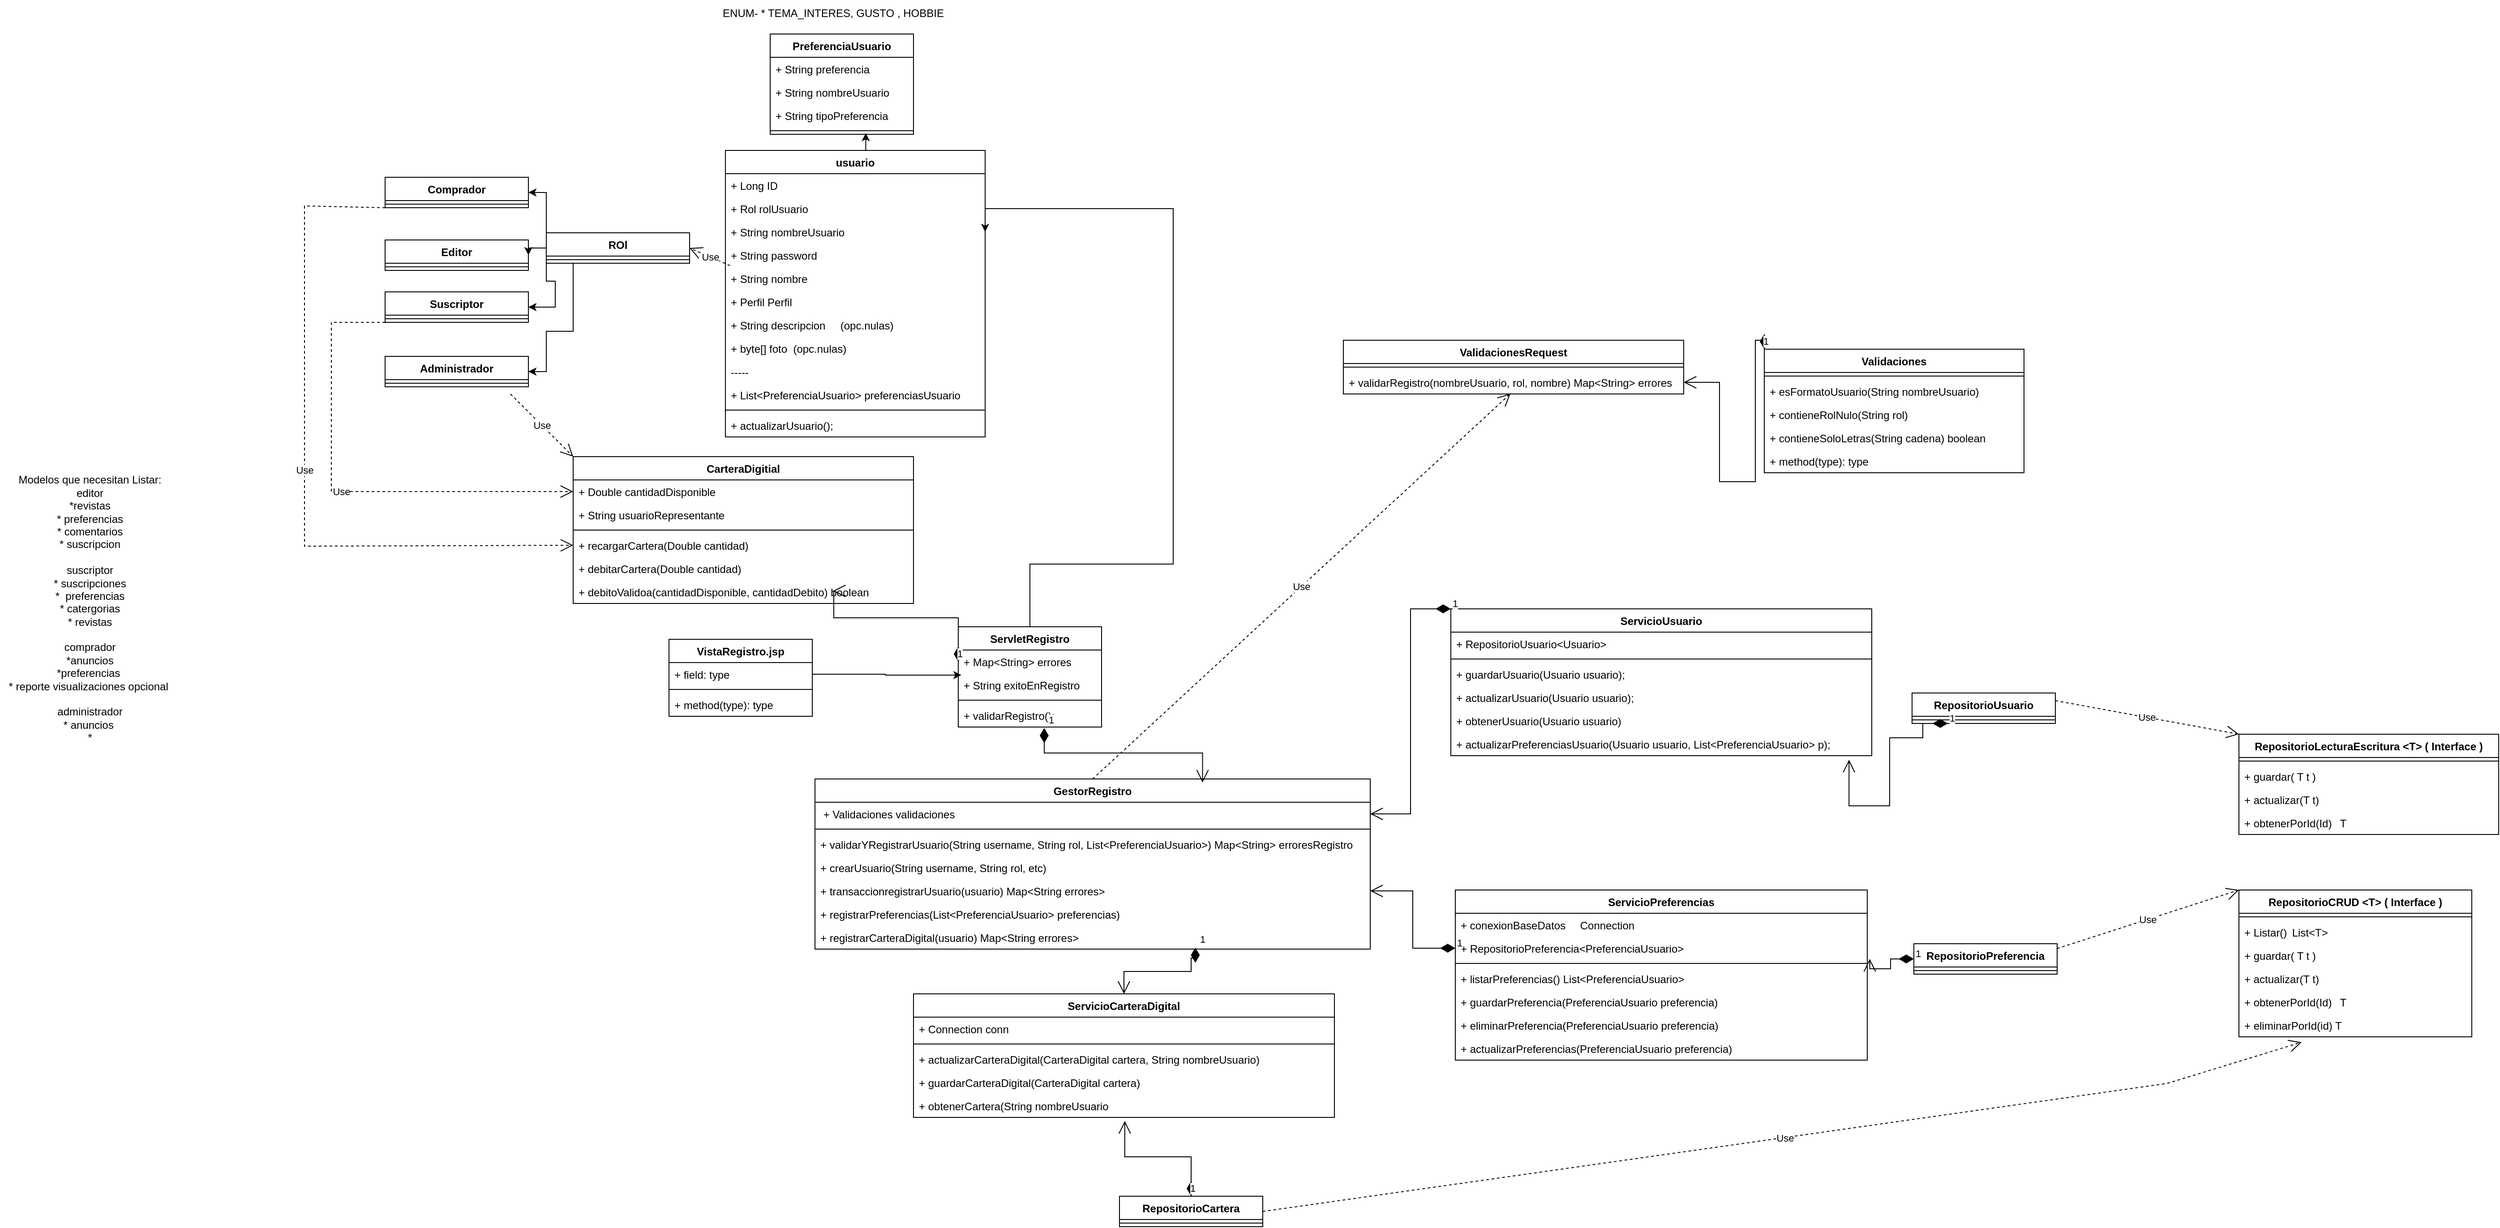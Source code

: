 <mxfile version="24.7.8">
  <diagram name="Página-1" id="WFT6-pquJy-1TiXKlxWs">
    <mxGraphModel dx="2057" dy="2826" grid="1" gridSize="10" guides="1" tooltips="1" connect="1" arrows="1" fold="1" page="1" pageScale="1" pageWidth="827" pageHeight="1169" math="0" shadow="0">
      <root>
        <mxCell id="0" />
        <mxCell id="1" parent="0" />
        <mxCell id="QPBchtsUJtEXCFkopXKg-1" value="usuario" style="swimlane;fontStyle=1;align=center;verticalAlign=top;childLayout=stackLayout;horizontal=1;startSize=26;horizontalStack=0;resizeParent=1;resizeParentMax=0;resizeLast=0;collapsible=1;marginBottom=0;whiteSpace=wrap;html=1;" parent="1" vertex="1">
          <mxGeometry x="-350" y="-1062" width="290" height="320" as="geometry" />
        </mxCell>
        <mxCell id="QPBchtsUJtEXCFkopXKg-11" value="+ Long ID" style="text;strokeColor=none;fillColor=none;align=left;verticalAlign=top;spacingLeft=4;spacingRight=4;overflow=hidden;rotatable=0;points=[[0,0.5],[1,0.5]];portConstraint=eastwest;whiteSpace=wrap;html=1;" parent="QPBchtsUJtEXCFkopXKg-1" vertex="1">
          <mxGeometry y="26" width="290" height="26" as="geometry" />
        </mxCell>
        <mxCell id="cfsOjez12NhXSAzzON_1-13" value="+ Rol rolUsuario" style="text;strokeColor=none;fillColor=none;align=left;verticalAlign=top;spacingLeft=4;spacingRight=4;overflow=hidden;rotatable=0;points=[[0,0.5],[1,0.5]];portConstraint=eastwest;whiteSpace=wrap;html=1;" vertex="1" parent="QPBchtsUJtEXCFkopXKg-1">
          <mxGeometry y="52" width="290" height="26" as="geometry" />
        </mxCell>
        <mxCell id="QPBchtsUJtEXCFkopXKg-12" value="+ String nombreUsuario" style="text;strokeColor=none;fillColor=none;align=left;verticalAlign=top;spacingLeft=4;spacingRight=4;overflow=hidden;rotatable=0;points=[[0,0.5],[1,0.5]];portConstraint=eastwest;whiteSpace=wrap;html=1;" parent="QPBchtsUJtEXCFkopXKg-1" vertex="1">
          <mxGeometry y="78" width="290" height="26" as="geometry" />
        </mxCell>
        <mxCell id="QPBchtsUJtEXCFkopXKg-5" value="+ String password" style="text;strokeColor=none;fillColor=none;align=left;verticalAlign=top;spacingLeft=4;spacingRight=4;overflow=hidden;rotatable=0;points=[[0,0.5],[1,0.5]];portConstraint=eastwest;whiteSpace=wrap;html=1;" parent="QPBchtsUJtEXCFkopXKg-1" vertex="1">
          <mxGeometry y="104" width="290" height="26" as="geometry" />
        </mxCell>
        <mxCell id="QPBchtsUJtEXCFkopXKg-6" value="+ String nombre" style="text;strokeColor=none;fillColor=none;align=left;verticalAlign=top;spacingLeft=4;spacingRight=4;overflow=hidden;rotatable=0;points=[[0,0.5],[1,0.5]];portConstraint=eastwest;whiteSpace=wrap;html=1;" parent="QPBchtsUJtEXCFkopXKg-1" vertex="1">
          <mxGeometry y="130" width="290" height="26" as="geometry" />
        </mxCell>
        <mxCell id="umDHWxReIGPnhOAI5taT-40" value="+ Perfil Perfil" style="text;strokeColor=none;fillColor=none;align=left;verticalAlign=top;spacingLeft=4;spacingRight=4;overflow=hidden;rotatable=0;points=[[0,0.5],[1,0.5]];portConstraint=eastwest;whiteSpace=wrap;html=1;" parent="QPBchtsUJtEXCFkopXKg-1" vertex="1">
          <mxGeometry y="156" width="290" height="26" as="geometry" />
        </mxCell>
        <mxCell id="QPBchtsUJtEXCFkopXKg-8" value="+ String descripcion&amp;nbsp; &amp;nbsp; &amp;nbsp;(opc.nulas)" style="text;strokeColor=none;fillColor=none;align=left;verticalAlign=top;spacingLeft=4;spacingRight=4;overflow=hidden;rotatable=0;points=[[0,0.5],[1,0.5]];portConstraint=eastwest;whiteSpace=wrap;html=1;" parent="QPBchtsUJtEXCFkopXKg-1" vertex="1">
          <mxGeometry y="182" width="290" height="26" as="geometry" />
        </mxCell>
        <mxCell id="QPBchtsUJtEXCFkopXKg-7" value="+ byte[] foto&amp;nbsp; (opc.nulas)" style="text;strokeColor=none;fillColor=none;align=left;verticalAlign=top;spacingLeft=4;spacingRight=4;overflow=hidden;rotatable=0;points=[[0,0.5],[1,0.5]];portConstraint=eastwest;whiteSpace=wrap;html=1;" parent="QPBchtsUJtEXCFkopXKg-1" vertex="1">
          <mxGeometry y="208" width="290" height="26" as="geometry" />
        </mxCell>
        <mxCell id="umDHWxReIGPnhOAI5taT-67" value="-----" style="text;strokeColor=none;fillColor=none;align=left;verticalAlign=top;spacingLeft=4;spacingRight=4;overflow=hidden;rotatable=0;points=[[0,0.5],[1,0.5]];portConstraint=eastwest;whiteSpace=wrap;html=1;" parent="QPBchtsUJtEXCFkopXKg-1" vertex="1">
          <mxGeometry y="234" width="290" height="26" as="geometry" />
        </mxCell>
        <mxCell id="umDHWxReIGPnhOAI5taT-68" value="+ List&amp;lt;PreferenciaUsuario&amp;gt; preferenciasUsuario" style="text;strokeColor=none;fillColor=none;align=left;verticalAlign=top;spacingLeft=4;spacingRight=4;overflow=hidden;rotatable=0;points=[[0,0.5],[1,0.5]];portConstraint=eastwest;whiteSpace=wrap;html=1;" parent="QPBchtsUJtEXCFkopXKg-1" vertex="1">
          <mxGeometry y="260" width="290" height="26" as="geometry" />
        </mxCell>
        <mxCell id="QPBchtsUJtEXCFkopXKg-3" value="" style="line;strokeWidth=1;fillColor=none;align=left;verticalAlign=middle;spacingTop=-1;spacingLeft=3;spacingRight=3;rotatable=0;labelPosition=right;points=[];portConstraint=eastwest;strokeColor=inherit;" parent="QPBchtsUJtEXCFkopXKg-1" vertex="1">
          <mxGeometry y="286" width="290" height="8" as="geometry" />
        </mxCell>
        <mxCell id="QPBchtsUJtEXCFkopXKg-4" value="+ actualizarUsuario();" style="text;strokeColor=none;fillColor=none;align=left;verticalAlign=top;spacingLeft=4;spacingRight=4;overflow=hidden;rotatable=0;points=[[0,0.5],[1,0.5]];portConstraint=eastwest;whiteSpace=wrap;html=1;" parent="QPBchtsUJtEXCFkopXKg-1" vertex="1">
          <mxGeometry y="294" width="290" height="26" as="geometry" />
        </mxCell>
        <mxCell id="QPBchtsUJtEXCFkopXKg-13" value="Administrador" style="swimlane;fontStyle=1;align=center;verticalAlign=top;childLayout=stackLayout;horizontal=1;startSize=26;horizontalStack=0;resizeParent=1;resizeParentMax=0;resizeLast=0;collapsible=1;marginBottom=0;whiteSpace=wrap;html=1;" parent="1" vertex="1">
          <mxGeometry x="-730" y="-832" width="160" height="34" as="geometry" />
        </mxCell>
        <mxCell id="QPBchtsUJtEXCFkopXKg-15" value="" style="line;strokeWidth=1;fillColor=none;align=left;verticalAlign=middle;spacingTop=-1;spacingLeft=3;spacingRight=3;rotatable=0;labelPosition=right;points=[];portConstraint=eastwest;strokeColor=inherit;" parent="QPBchtsUJtEXCFkopXKg-13" vertex="1">
          <mxGeometry y="26" width="160" height="8" as="geometry" />
        </mxCell>
        <mxCell id="QPBchtsUJtEXCFkopXKg-17" value="Suscriptor" style="swimlane;fontStyle=1;align=center;verticalAlign=top;childLayout=stackLayout;horizontal=1;startSize=26;horizontalStack=0;resizeParent=1;resizeParentMax=0;resizeLast=0;collapsible=1;marginBottom=0;whiteSpace=wrap;html=1;" parent="1" vertex="1">
          <mxGeometry x="-730" y="-904" width="160" height="34" as="geometry" />
        </mxCell>
        <mxCell id="QPBchtsUJtEXCFkopXKg-19" value="" style="line;strokeWidth=1;fillColor=none;align=left;verticalAlign=middle;spacingTop=-1;spacingLeft=3;spacingRight=3;rotatable=0;labelPosition=right;points=[];portConstraint=eastwest;strokeColor=inherit;" parent="QPBchtsUJtEXCFkopXKg-17" vertex="1">
          <mxGeometry y="26" width="160" height="8" as="geometry" />
        </mxCell>
        <mxCell id="QPBchtsUJtEXCFkopXKg-21" value="Editor" style="swimlane;fontStyle=1;align=center;verticalAlign=top;childLayout=stackLayout;horizontal=1;startSize=26;horizontalStack=0;resizeParent=1;resizeParentMax=0;resizeLast=0;collapsible=1;marginBottom=0;whiteSpace=wrap;html=1;" parent="1" vertex="1">
          <mxGeometry x="-730" y="-962" width="160" height="34" as="geometry" />
        </mxCell>
        <mxCell id="QPBchtsUJtEXCFkopXKg-23" value="" style="line;strokeWidth=1;fillColor=none;align=left;verticalAlign=middle;spacingTop=-1;spacingLeft=3;spacingRight=3;rotatable=0;labelPosition=right;points=[];portConstraint=eastwest;strokeColor=inherit;" parent="QPBchtsUJtEXCFkopXKg-21" vertex="1">
          <mxGeometry y="26" width="160" height="8" as="geometry" />
        </mxCell>
        <mxCell id="QPBchtsUJtEXCFkopXKg-25" value="Comprador" style="swimlane;fontStyle=1;align=center;verticalAlign=top;childLayout=stackLayout;horizontal=1;startSize=26;horizontalStack=0;resizeParent=1;resizeParentMax=0;resizeLast=0;collapsible=1;marginBottom=0;whiteSpace=wrap;html=1;" parent="1" vertex="1">
          <mxGeometry x="-730" y="-1032" width="160" height="34" as="geometry" />
        </mxCell>
        <mxCell id="QPBchtsUJtEXCFkopXKg-27" value="" style="line;strokeWidth=1;fillColor=none;align=left;verticalAlign=middle;spacingTop=-1;spacingLeft=3;spacingRight=3;rotatable=0;labelPosition=right;points=[];portConstraint=eastwest;strokeColor=inherit;" parent="QPBchtsUJtEXCFkopXKg-25" vertex="1">
          <mxGeometry y="26" width="160" height="8" as="geometry" />
        </mxCell>
        <mxCell id="0hr7ckpAqA9oikr3UxDf-13" value="RepositorioLecturaEscritura &amp;lt;T&amp;gt; ( Interface )" style="swimlane;fontStyle=1;align=center;verticalAlign=top;childLayout=stackLayout;horizontal=1;startSize=26;horizontalStack=0;resizeParent=1;resizeParentMax=0;resizeLast=0;collapsible=1;marginBottom=0;whiteSpace=wrap;html=1;" parent="1" vertex="1">
          <mxGeometry x="1340" y="-410" width="290" height="112" as="geometry" />
        </mxCell>
        <mxCell id="0hr7ckpAqA9oikr3UxDf-15" value="" style="line;strokeWidth=1;fillColor=none;align=left;verticalAlign=middle;spacingTop=-1;spacingLeft=3;spacingRight=3;rotatable=0;labelPosition=right;points=[];portConstraint=eastwest;strokeColor=inherit;" parent="0hr7ckpAqA9oikr3UxDf-13" vertex="1">
          <mxGeometry y="26" width="290" height="8" as="geometry" />
        </mxCell>
        <mxCell id="umDHWxReIGPnhOAI5taT-9" value="+ guardar( T t )" style="text;strokeColor=none;fillColor=none;align=left;verticalAlign=top;spacingLeft=4;spacingRight=4;overflow=hidden;rotatable=0;points=[[0,0.5],[1,0.5]];portConstraint=eastwest;whiteSpace=wrap;html=1;" parent="0hr7ckpAqA9oikr3UxDf-13" vertex="1">
          <mxGeometry y="34" width="290" height="26" as="geometry" />
        </mxCell>
        <mxCell id="umDHWxReIGPnhOAI5taT-11" value="+ actualizar(T t)&amp;nbsp;&amp;nbsp;" style="text;strokeColor=none;fillColor=none;align=left;verticalAlign=top;spacingLeft=4;spacingRight=4;overflow=hidden;rotatable=0;points=[[0,0.5],[1,0.5]];portConstraint=eastwest;whiteSpace=wrap;html=1;" parent="0hr7ckpAqA9oikr3UxDf-13" vertex="1">
          <mxGeometry y="60" width="290" height="26" as="geometry" />
        </mxCell>
        <mxCell id="umDHWxReIGPnhOAI5taT-10" value="+ obtenerPorId(Id)&amp;nbsp;&lt;span style=&quot;white-space: pre;&quot;&gt;&#x9;&lt;/span&gt;T" style="text;strokeColor=none;fillColor=none;align=left;verticalAlign=top;spacingLeft=4;spacingRight=4;overflow=hidden;rotatable=0;points=[[0,0.5],[1,0.5]];portConstraint=eastwest;whiteSpace=wrap;html=1;" parent="0hr7ckpAqA9oikr3UxDf-13" vertex="1">
          <mxGeometry y="86" width="290" height="26" as="geometry" />
        </mxCell>
        <mxCell id="0hr7ckpAqA9oikr3UxDf-17" value="ServicioUsuario" style="swimlane;fontStyle=1;align=center;verticalAlign=top;childLayout=stackLayout;horizontal=1;startSize=26;horizontalStack=0;resizeParent=1;resizeParentMax=0;resizeLast=0;collapsible=1;marginBottom=0;whiteSpace=wrap;html=1;" parent="1" vertex="1">
          <mxGeometry x="460" y="-550" width="470" height="164" as="geometry" />
        </mxCell>
        <mxCell id="umDHWxReIGPnhOAI5taT-57" value="+ RepositorioUsuario&amp;lt;Usuario&amp;gt;" style="text;strokeColor=none;fillColor=none;align=left;verticalAlign=top;spacingLeft=4;spacingRight=4;overflow=hidden;rotatable=0;points=[[0,0.5],[1,0.5]];portConstraint=eastwest;whiteSpace=wrap;html=1;" parent="0hr7ckpAqA9oikr3UxDf-17" vertex="1">
          <mxGeometry y="26" width="470" height="26" as="geometry" />
        </mxCell>
        <mxCell id="0hr7ckpAqA9oikr3UxDf-19" value="" style="line;strokeWidth=1;fillColor=none;align=left;verticalAlign=middle;spacingTop=-1;spacingLeft=3;spacingRight=3;rotatable=0;labelPosition=right;points=[];portConstraint=eastwest;strokeColor=inherit;" parent="0hr7ckpAqA9oikr3UxDf-17" vertex="1">
          <mxGeometry y="52" width="470" height="8" as="geometry" />
        </mxCell>
        <mxCell id="0hr7ckpAqA9oikr3UxDf-20" value="+ guardarUsuario(Usuario usuario);" style="text;strokeColor=none;fillColor=none;align=left;verticalAlign=top;spacingLeft=4;spacingRight=4;overflow=hidden;rotatable=0;points=[[0,0.5],[1,0.5]];portConstraint=eastwest;whiteSpace=wrap;html=1;" parent="0hr7ckpAqA9oikr3UxDf-17" vertex="1">
          <mxGeometry y="60" width="470" height="26" as="geometry" />
        </mxCell>
        <mxCell id="umDHWxReIGPnhOAI5taT-48" value="+ actualizarUsuario(Usuario usuario);" style="text;strokeColor=none;fillColor=none;align=left;verticalAlign=top;spacingLeft=4;spacingRight=4;overflow=hidden;rotatable=0;points=[[0,0.5],[1,0.5]];portConstraint=eastwest;whiteSpace=wrap;html=1;" parent="0hr7ckpAqA9oikr3UxDf-17" vertex="1">
          <mxGeometry y="86" width="470" height="26" as="geometry" />
        </mxCell>
        <mxCell id="umDHWxReIGPnhOAI5taT-49" value="+ obtenerUsuario(Usuario usuario)" style="text;strokeColor=none;fillColor=none;align=left;verticalAlign=top;spacingLeft=4;spacingRight=4;overflow=hidden;rotatable=0;points=[[0,0.5],[1,0.5]];portConstraint=eastwest;whiteSpace=wrap;html=1;" parent="0hr7ckpAqA9oikr3UxDf-17" vertex="1">
          <mxGeometry y="112" width="470" height="26" as="geometry" />
        </mxCell>
        <mxCell id="umDHWxReIGPnhOAI5taT-72" value="+ actualizarPreferenciasUsuario(Usuario usuario, List&amp;lt;PreferenciaUsuario&amp;gt; p);" style="text;strokeColor=none;fillColor=none;align=left;verticalAlign=top;spacingLeft=4;spacingRight=4;overflow=hidden;rotatable=0;points=[[0,0.5],[1,0.5]];portConstraint=eastwest;whiteSpace=wrap;html=1;" parent="0hr7ckpAqA9oikr3UxDf-17" vertex="1">
          <mxGeometry y="138" width="470" height="26" as="geometry" />
        </mxCell>
        <mxCell id="0hr7ckpAqA9oikr3UxDf-21" value="RepositorioUsuario" style="swimlane;fontStyle=1;align=center;verticalAlign=top;childLayout=stackLayout;horizontal=1;startSize=26;horizontalStack=0;resizeParent=1;resizeParentMax=0;resizeLast=0;collapsible=1;marginBottom=0;whiteSpace=wrap;html=1;" parent="1" vertex="1">
          <mxGeometry x="975" y="-456" width="160" height="34" as="geometry" />
        </mxCell>
        <mxCell id="0hr7ckpAqA9oikr3UxDf-23" value="" style="line;strokeWidth=1;fillColor=none;align=left;verticalAlign=middle;spacingTop=-1;spacingLeft=3;spacingRight=3;rotatable=0;labelPosition=right;points=[];portConstraint=eastwest;strokeColor=inherit;" parent="0hr7ckpAqA9oikr3UxDf-21" vertex="1">
          <mxGeometry y="26" width="160" height="8" as="geometry" />
        </mxCell>
        <mxCell id="umDHWxReIGPnhOAI5taT-60" value="PreferenciaUsuario" style="swimlane;fontStyle=1;align=center;verticalAlign=top;childLayout=stackLayout;horizontal=1;startSize=26;horizontalStack=0;resizeParent=1;resizeParentMax=0;resizeLast=0;collapsible=1;marginBottom=0;whiteSpace=wrap;html=1;" parent="1" vertex="1">
          <mxGeometry x="-300" y="-1192" width="160" height="112" as="geometry" />
        </mxCell>
        <mxCell id="umDHWxReIGPnhOAI5taT-65" value="+ String preferencia" style="text;strokeColor=none;fillColor=none;align=left;verticalAlign=top;spacingLeft=4;spacingRight=4;overflow=hidden;rotatable=0;points=[[0,0.5],[1,0.5]];portConstraint=eastwest;whiteSpace=wrap;html=1;" parent="umDHWxReIGPnhOAI5taT-60" vertex="1">
          <mxGeometry y="26" width="160" height="26" as="geometry" />
        </mxCell>
        <mxCell id="umDHWxReIGPnhOAI5taT-94" value="+ String nombreUsuario" style="text;strokeColor=none;fillColor=none;align=left;verticalAlign=top;spacingLeft=4;spacingRight=4;overflow=hidden;rotatable=0;points=[[0,0.5],[1,0.5]];portConstraint=eastwest;whiteSpace=wrap;html=1;" parent="umDHWxReIGPnhOAI5taT-60" vertex="1">
          <mxGeometry y="52" width="160" height="26" as="geometry" />
        </mxCell>
        <mxCell id="umDHWxReIGPnhOAI5taT-64" value="+ String tipoPreferencia" style="text;strokeColor=none;fillColor=none;align=left;verticalAlign=top;spacingLeft=4;spacingRight=4;overflow=hidden;rotatable=0;points=[[0,0.5],[1,0.5]];portConstraint=eastwest;whiteSpace=wrap;html=1;" parent="umDHWxReIGPnhOAI5taT-60" vertex="1">
          <mxGeometry y="78" width="160" height="26" as="geometry" />
        </mxCell>
        <mxCell id="umDHWxReIGPnhOAI5taT-62" value="" style="line;strokeWidth=1;fillColor=none;align=left;verticalAlign=middle;spacingTop=-1;spacingLeft=3;spacingRight=3;rotatable=0;labelPosition=right;points=[];portConstraint=eastwest;strokeColor=inherit;" parent="umDHWxReIGPnhOAI5taT-60" vertex="1">
          <mxGeometry y="104" width="160" height="8" as="geometry" />
        </mxCell>
        <mxCell id="umDHWxReIGPnhOAI5taT-66" value="ENUM- * TEMA_INTERES, GUSTO , HOBBIE" style="text;html=1;align=center;verticalAlign=middle;resizable=0;points=[];autosize=1;strokeColor=none;fillColor=none;" parent="1" vertex="1">
          <mxGeometry x="-365" y="-1230" width="270" height="30" as="geometry" />
        </mxCell>
        <mxCell id="umDHWxReIGPnhOAI5taT-80" style="edgeStyle=orthogonalEdgeStyle;rounded=0;orthogonalLoop=1;jettySize=auto;html=1;exitX=0.5;exitY=0;exitDx=0;exitDy=0;entryX=0.667;entryY=0.833;entryDx=0;entryDy=0;entryPerimeter=0;" parent="1" source="QPBchtsUJtEXCFkopXKg-1" target="umDHWxReIGPnhOAI5taT-62" edge="1">
          <mxGeometry relative="1" as="geometry" />
        </mxCell>
        <mxCell id="umDHWxReIGPnhOAI5taT-87" value="ServicioPreferencias" style="swimlane;fontStyle=1;align=center;verticalAlign=top;childLayout=stackLayout;horizontal=1;startSize=26;horizontalStack=0;resizeParent=1;resizeParentMax=0;resizeLast=0;collapsible=1;marginBottom=0;whiteSpace=wrap;html=1;" parent="1" vertex="1">
          <mxGeometry x="465" y="-236" width="460" height="190" as="geometry" />
        </mxCell>
        <mxCell id="umDHWxReIGPnhOAI5taT-91" value="+ conexionBaseDatos&amp;nbsp;&lt;span style=&quot;white-space: pre;&quot;&gt;&#x9;&lt;/span&gt;Connection" style="text;strokeColor=none;fillColor=none;align=left;verticalAlign=top;spacingLeft=4;spacingRight=4;overflow=hidden;rotatable=0;points=[[0,0.5],[1,0.5]];portConstraint=eastwest;whiteSpace=wrap;html=1;" parent="umDHWxReIGPnhOAI5taT-87" vertex="1">
          <mxGeometry y="26" width="460" height="26" as="geometry" />
        </mxCell>
        <mxCell id="umDHWxReIGPnhOAI5taT-93" value="+ RepositorioPreferencia&amp;lt;PreferenciaUsuario&amp;gt;" style="text;strokeColor=none;fillColor=none;align=left;verticalAlign=top;spacingLeft=4;spacingRight=4;overflow=hidden;rotatable=0;points=[[0,0.5],[1,0.5]];portConstraint=eastwest;whiteSpace=wrap;html=1;" parent="umDHWxReIGPnhOAI5taT-87" vertex="1">
          <mxGeometry y="52" width="460" height="26" as="geometry" />
        </mxCell>
        <mxCell id="umDHWxReIGPnhOAI5taT-89" value="" style="line;strokeWidth=1;fillColor=none;align=left;verticalAlign=middle;spacingTop=-1;spacingLeft=3;spacingRight=3;rotatable=0;labelPosition=right;points=[];portConstraint=eastwest;strokeColor=inherit;" parent="umDHWxReIGPnhOAI5taT-87" vertex="1">
          <mxGeometry y="78" width="460" height="8" as="geometry" />
        </mxCell>
        <mxCell id="umDHWxReIGPnhOAI5taT-46" value="+ listarPreferencias() List&amp;lt;PreferenciaUsuario&amp;gt;" style="text;strokeColor=none;fillColor=none;align=left;verticalAlign=top;spacingLeft=4;spacingRight=4;overflow=hidden;rotatable=0;points=[[0,0.5],[1,0.5]];portConstraint=eastwest;whiteSpace=wrap;html=1;" parent="umDHWxReIGPnhOAI5taT-87" vertex="1">
          <mxGeometry y="86" width="460" height="26" as="geometry" />
        </mxCell>
        <mxCell id="umDHWxReIGPnhOAI5taT-69" value="+ guardarPreferencia(PreferenciaUsuario preferencia)" style="text;strokeColor=none;fillColor=none;align=left;verticalAlign=top;spacingLeft=4;spacingRight=4;overflow=hidden;rotatable=0;points=[[0,0.5],[1,0.5]];portConstraint=eastwest;whiteSpace=wrap;html=1;" parent="umDHWxReIGPnhOAI5taT-87" vertex="1">
          <mxGeometry y="112" width="460" height="26" as="geometry" />
        </mxCell>
        <mxCell id="umDHWxReIGPnhOAI5taT-70" value="+ eliminarPreferencia(PreferenciaUsuario preferencia)" style="text;strokeColor=none;fillColor=none;align=left;verticalAlign=top;spacingLeft=4;spacingRight=4;overflow=hidden;rotatable=0;points=[[0,0.5],[1,0.5]];portConstraint=eastwest;whiteSpace=wrap;html=1;" parent="umDHWxReIGPnhOAI5taT-87" vertex="1">
          <mxGeometry y="138" width="460" height="26" as="geometry" />
        </mxCell>
        <mxCell id="umDHWxReIGPnhOAI5taT-90" value="+ actualizarPreferencias(PreferenciaUsuario preferencia)" style="text;strokeColor=none;fillColor=none;align=left;verticalAlign=top;spacingLeft=4;spacingRight=4;overflow=hidden;rotatable=0;points=[[0,0.5],[1,0.5]];portConstraint=eastwest;whiteSpace=wrap;html=1;" parent="umDHWxReIGPnhOAI5taT-87" vertex="1">
          <mxGeometry y="164" width="460" height="26" as="geometry" />
        </mxCell>
        <mxCell id="v9M5jdULhOaIKDF-wlbc-27" style="edgeStyle=orthogonalEdgeStyle;rounded=0;orthogonalLoop=1;jettySize=auto;html=1;entryX=1;entryY=0.5;entryDx=0;entryDy=0;" parent="1" source="v9M5jdULhOaIKDF-wlbc-1" target="QPBchtsUJtEXCFkopXKg-12" edge="1">
          <mxGeometry relative="1" as="geometry">
            <Array as="points">
              <mxPoint x="-10" y="-600" />
              <mxPoint x="150" y="-600" />
              <mxPoint x="150" y="-997" />
            </Array>
          </mxGeometry>
        </mxCell>
        <mxCell id="v9M5jdULhOaIKDF-wlbc-1" value="ServletRegistro" style="swimlane;fontStyle=1;align=center;verticalAlign=top;childLayout=stackLayout;horizontal=1;startSize=26;horizontalStack=0;resizeParent=1;resizeParentMax=0;resizeLast=0;collapsible=1;marginBottom=0;whiteSpace=wrap;html=1;" parent="1" vertex="1">
          <mxGeometry x="-90" y="-530" width="160" height="112" as="geometry" />
        </mxCell>
        <mxCell id="v9M5jdULhOaIKDF-wlbc-2" value="+ Map&amp;lt;String&amp;gt; errores" style="text;strokeColor=none;fillColor=none;align=left;verticalAlign=top;spacingLeft=4;spacingRight=4;overflow=hidden;rotatable=0;points=[[0,0.5],[1,0.5]];portConstraint=eastwest;whiteSpace=wrap;html=1;" parent="v9M5jdULhOaIKDF-wlbc-1" vertex="1">
          <mxGeometry y="26" width="160" height="26" as="geometry" />
        </mxCell>
        <mxCell id="v9M5jdULhOaIKDF-wlbc-106" value="+ String exitoEnRegistro" style="text;strokeColor=none;fillColor=none;align=left;verticalAlign=top;spacingLeft=4;spacingRight=4;overflow=hidden;rotatable=0;points=[[0,0.5],[1,0.5]];portConstraint=eastwest;whiteSpace=wrap;html=1;" parent="v9M5jdULhOaIKDF-wlbc-1" vertex="1">
          <mxGeometry y="52" width="160" height="26" as="geometry" />
        </mxCell>
        <mxCell id="v9M5jdULhOaIKDF-wlbc-3" value="" style="line;strokeWidth=1;fillColor=none;align=left;verticalAlign=middle;spacingTop=-1;spacingLeft=3;spacingRight=3;rotatable=0;labelPosition=right;points=[];portConstraint=eastwest;strokeColor=inherit;" parent="v9M5jdULhOaIKDF-wlbc-1" vertex="1">
          <mxGeometry y="78" width="160" height="8" as="geometry" />
        </mxCell>
        <mxCell id="v9M5jdULhOaIKDF-wlbc-4" value="+ validarRegistro();" style="text;strokeColor=none;fillColor=none;align=left;verticalAlign=top;spacingLeft=4;spacingRight=4;overflow=hidden;rotatable=0;points=[[0,0.5],[1,0.5]];portConstraint=eastwest;whiteSpace=wrap;html=1;" parent="v9M5jdULhOaIKDF-wlbc-1" vertex="1">
          <mxGeometry y="86" width="160" height="26" as="geometry" />
        </mxCell>
        <mxCell id="v9M5jdULhOaIKDF-wlbc-5" value="VistaRegistro.jsp" style="swimlane;fontStyle=1;align=center;verticalAlign=top;childLayout=stackLayout;horizontal=1;startSize=26;horizontalStack=0;resizeParent=1;resizeParentMax=0;resizeLast=0;collapsible=1;marginBottom=0;whiteSpace=wrap;html=1;" parent="1" vertex="1">
          <mxGeometry x="-413" y="-516" width="160" height="86" as="geometry" />
        </mxCell>
        <mxCell id="v9M5jdULhOaIKDF-wlbc-6" value="+ field: type" style="text;strokeColor=none;fillColor=none;align=left;verticalAlign=top;spacingLeft=4;spacingRight=4;overflow=hidden;rotatable=0;points=[[0,0.5],[1,0.5]];portConstraint=eastwest;whiteSpace=wrap;html=1;" parent="v9M5jdULhOaIKDF-wlbc-5" vertex="1">
          <mxGeometry y="26" width="160" height="26" as="geometry" />
        </mxCell>
        <mxCell id="v9M5jdULhOaIKDF-wlbc-7" value="" style="line;strokeWidth=1;fillColor=none;align=left;verticalAlign=middle;spacingTop=-1;spacingLeft=3;spacingRight=3;rotatable=0;labelPosition=right;points=[];portConstraint=eastwest;strokeColor=inherit;" parent="v9M5jdULhOaIKDF-wlbc-5" vertex="1">
          <mxGeometry y="52" width="160" height="8" as="geometry" />
        </mxCell>
        <mxCell id="v9M5jdULhOaIKDF-wlbc-8" value="+ method(type): type" style="text;strokeColor=none;fillColor=none;align=left;verticalAlign=top;spacingLeft=4;spacingRight=4;overflow=hidden;rotatable=0;points=[[0,0.5],[1,0.5]];portConstraint=eastwest;whiteSpace=wrap;html=1;" parent="v9M5jdULhOaIKDF-wlbc-5" vertex="1">
          <mxGeometry y="60" width="160" height="26" as="geometry" />
        </mxCell>
        <mxCell id="v9M5jdULhOaIKDF-wlbc-9" value="ValidacionesRequest" style="swimlane;fontStyle=1;align=center;verticalAlign=top;childLayout=stackLayout;horizontal=1;startSize=26;horizontalStack=0;resizeParent=1;resizeParentMax=0;resizeLast=0;collapsible=1;marginBottom=0;whiteSpace=wrap;html=1;" parent="1" vertex="1">
          <mxGeometry x="340" y="-850" width="380" height="60" as="geometry" />
        </mxCell>
        <mxCell id="v9M5jdULhOaIKDF-wlbc-11" value="" style="line;strokeWidth=1;fillColor=none;align=left;verticalAlign=middle;spacingTop=-1;spacingLeft=3;spacingRight=3;rotatable=0;labelPosition=right;points=[];portConstraint=eastwest;strokeColor=inherit;" parent="v9M5jdULhOaIKDF-wlbc-9" vertex="1">
          <mxGeometry y="26" width="380" height="8" as="geometry" />
        </mxCell>
        <mxCell id="v9M5jdULhOaIKDF-wlbc-18" value="+ validarRegistro(nombreUsuario, rol, nombre) Map&amp;lt;String&amp;gt; errores" style="text;strokeColor=none;fillColor=none;align=left;verticalAlign=top;spacingLeft=4;spacingRight=4;overflow=hidden;rotatable=0;points=[[0,0.5],[1,0.5]];portConstraint=eastwest;whiteSpace=wrap;html=1;" parent="v9M5jdULhOaIKDF-wlbc-9" vertex="1">
          <mxGeometry y="34" width="380" height="26" as="geometry" />
        </mxCell>
        <mxCell id="v9M5jdULhOaIKDF-wlbc-15" value="Use" style="endArrow=open;endSize=12;dashed=1;html=1;rounded=0;exitX=0.5;exitY=0;exitDx=0;exitDy=0;entryX=0.491;entryY=0.988;entryDx=0;entryDy=0;entryPerimeter=0;" parent="1" source="v9M5jdULhOaIKDF-wlbc-95" target="v9M5jdULhOaIKDF-wlbc-18" edge="1">
          <mxGeometry width="160" relative="1" as="geometry">
            <mxPoint x="350" y="-510" as="sourcePoint" />
            <mxPoint x="510" y="-510" as="targetPoint" />
          </mxGeometry>
        </mxCell>
        <mxCell id="v9M5jdULhOaIKDF-wlbc-24" value="RepositorioPreferencia" style="swimlane;fontStyle=1;align=center;verticalAlign=top;childLayout=stackLayout;horizontal=1;startSize=26;horizontalStack=0;resizeParent=1;resizeParentMax=0;resizeLast=0;collapsible=1;marginBottom=0;whiteSpace=wrap;html=1;" parent="1" vertex="1">
          <mxGeometry x="977" y="-176" width="160" height="34" as="geometry" />
        </mxCell>
        <mxCell id="v9M5jdULhOaIKDF-wlbc-25" value="" style="line;strokeWidth=1;fillColor=none;align=left;verticalAlign=middle;spacingTop=-1;spacingLeft=3;spacingRight=3;rotatable=0;labelPosition=right;points=[];portConstraint=eastwest;strokeColor=inherit;" parent="v9M5jdULhOaIKDF-wlbc-24" vertex="1">
          <mxGeometry y="26" width="160" height="8" as="geometry" />
        </mxCell>
        <mxCell id="v9M5jdULhOaIKDF-wlbc-35" style="edgeStyle=orthogonalEdgeStyle;rounded=0;orthogonalLoop=1;jettySize=auto;html=1;exitX=0;exitY=0;exitDx=0;exitDy=0;entryX=1;entryY=0.5;entryDx=0;entryDy=0;" parent="1" source="v9M5jdULhOaIKDF-wlbc-29" target="QPBchtsUJtEXCFkopXKg-25" edge="1">
          <mxGeometry relative="1" as="geometry" />
        </mxCell>
        <mxCell id="v9M5jdULhOaIKDF-wlbc-36" style="edgeStyle=orthogonalEdgeStyle;rounded=0;orthogonalLoop=1;jettySize=auto;html=1;exitX=0;exitY=0.5;exitDx=0;exitDy=0;" parent="1" source="v9M5jdULhOaIKDF-wlbc-29" target="QPBchtsUJtEXCFkopXKg-21" edge="1">
          <mxGeometry relative="1" as="geometry" />
        </mxCell>
        <mxCell id="v9M5jdULhOaIKDF-wlbc-37" style="edgeStyle=orthogonalEdgeStyle;rounded=0;orthogonalLoop=1;jettySize=auto;html=1;exitX=0;exitY=1;exitDx=0;exitDy=0;entryX=1;entryY=0.5;entryDx=0;entryDy=0;" parent="1" source="v9M5jdULhOaIKDF-wlbc-29" target="QPBchtsUJtEXCFkopXKg-17" edge="1">
          <mxGeometry relative="1" as="geometry">
            <Array as="points">
              <mxPoint x="-550" y="-916" />
              <mxPoint x="-540" y="-916" />
              <mxPoint x="-540" y="-887" />
            </Array>
          </mxGeometry>
        </mxCell>
        <mxCell id="v9M5jdULhOaIKDF-wlbc-38" style="edgeStyle=orthogonalEdgeStyle;rounded=0;orthogonalLoop=1;jettySize=auto;html=1;entryX=1;entryY=0.5;entryDx=0;entryDy=0;" parent="1" source="v9M5jdULhOaIKDF-wlbc-29" target="QPBchtsUJtEXCFkopXKg-13" edge="1">
          <mxGeometry relative="1" as="geometry">
            <Array as="points">
              <mxPoint x="-520" y="-860" />
              <mxPoint x="-550" y="-860" />
              <mxPoint x="-550" y="-815" />
            </Array>
          </mxGeometry>
        </mxCell>
        <mxCell id="v9M5jdULhOaIKDF-wlbc-29" value="ROl" style="swimlane;fontStyle=1;align=center;verticalAlign=top;childLayout=stackLayout;horizontal=1;startSize=26;horizontalStack=0;resizeParent=1;resizeParentMax=0;resizeLast=0;collapsible=1;marginBottom=0;whiteSpace=wrap;html=1;" parent="1" vertex="1">
          <mxGeometry x="-550" y="-970" width="160" height="34" as="geometry" />
        </mxCell>
        <mxCell id="v9M5jdULhOaIKDF-wlbc-31" value="" style="line;strokeWidth=1;fillColor=none;align=left;verticalAlign=middle;spacingTop=-1;spacingLeft=3;spacingRight=3;rotatable=0;labelPosition=right;points=[];portConstraint=eastwest;strokeColor=inherit;" parent="v9M5jdULhOaIKDF-wlbc-29" vertex="1">
          <mxGeometry y="26" width="160" height="8" as="geometry" />
        </mxCell>
        <mxCell id="v9M5jdULhOaIKDF-wlbc-34" value="Use" style="endArrow=open;endSize=12;dashed=1;html=1;rounded=0;exitX=0.018;exitY=0.949;exitDx=0;exitDy=0;exitPerimeter=0;entryX=1;entryY=0.5;entryDx=0;entryDy=0;" parent="1" source="QPBchtsUJtEXCFkopXKg-5" target="v9M5jdULhOaIKDF-wlbc-29" edge="1">
          <mxGeometry width="160" relative="1" as="geometry">
            <mxPoint x="-630" y="-970" as="sourcePoint" />
            <mxPoint x="-470" y="-970" as="targetPoint" />
          </mxGeometry>
        </mxCell>
        <mxCell id="v9M5jdULhOaIKDF-wlbc-39" value="CarteraDigitial" style="swimlane;fontStyle=1;align=center;verticalAlign=top;childLayout=stackLayout;horizontal=1;startSize=26;horizontalStack=0;resizeParent=1;resizeParentMax=0;resizeLast=0;collapsible=1;marginBottom=0;whiteSpace=wrap;html=1;" parent="1" vertex="1">
          <mxGeometry x="-520" y="-720" width="380" height="164" as="geometry" />
        </mxCell>
        <mxCell id="v9M5jdULhOaIKDF-wlbc-40" value="+ Double cantidadDisponible" style="text;strokeColor=none;fillColor=none;align=left;verticalAlign=top;spacingLeft=4;spacingRight=4;overflow=hidden;rotatable=0;points=[[0,0.5],[1,0.5]];portConstraint=eastwest;whiteSpace=wrap;html=1;" parent="v9M5jdULhOaIKDF-wlbc-39" vertex="1">
          <mxGeometry y="26" width="380" height="26" as="geometry" />
        </mxCell>
        <mxCell id="v9M5jdULhOaIKDF-wlbc-68" value="+ String usuarioRepresentante" style="text;strokeColor=none;fillColor=none;align=left;verticalAlign=top;spacingLeft=4;spacingRight=4;overflow=hidden;rotatable=0;points=[[0,0.5],[1,0.5]];portConstraint=eastwest;whiteSpace=wrap;html=1;" parent="v9M5jdULhOaIKDF-wlbc-39" vertex="1">
          <mxGeometry y="52" width="380" height="26" as="geometry" />
        </mxCell>
        <mxCell id="v9M5jdULhOaIKDF-wlbc-41" value="" style="line;strokeWidth=1;fillColor=none;align=left;verticalAlign=middle;spacingTop=-1;spacingLeft=3;spacingRight=3;rotatable=0;labelPosition=right;points=[];portConstraint=eastwest;strokeColor=inherit;" parent="v9M5jdULhOaIKDF-wlbc-39" vertex="1">
          <mxGeometry y="78" width="380" height="8" as="geometry" />
        </mxCell>
        <mxCell id="v9M5jdULhOaIKDF-wlbc-42" value="+ recargarCartera(Double cantidad)" style="text;strokeColor=none;fillColor=none;align=left;verticalAlign=top;spacingLeft=4;spacingRight=4;overflow=hidden;rotatable=0;points=[[0,0.5],[1,0.5]];portConstraint=eastwest;whiteSpace=wrap;html=1;" parent="v9M5jdULhOaIKDF-wlbc-39" vertex="1">
          <mxGeometry y="86" width="380" height="26" as="geometry" />
        </mxCell>
        <mxCell id="v9M5jdULhOaIKDF-wlbc-49" value="+ debitarCartera(Double cantidad)" style="text;strokeColor=none;fillColor=none;align=left;verticalAlign=top;spacingLeft=4;spacingRight=4;overflow=hidden;rotatable=0;points=[[0,0.5],[1,0.5]];portConstraint=eastwest;whiteSpace=wrap;html=1;" parent="v9M5jdULhOaIKDF-wlbc-39" vertex="1">
          <mxGeometry y="112" width="380" height="26" as="geometry" />
        </mxCell>
        <mxCell id="v9M5jdULhOaIKDF-wlbc-50" value="+ debitoValidoa(cantidadDisponible, cantidadDebito) boolean" style="text;strokeColor=none;fillColor=none;align=left;verticalAlign=top;spacingLeft=4;spacingRight=4;overflow=hidden;rotatable=0;points=[[0,0.5],[1,0.5]];portConstraint=eastwest;whiteSpace=wrap;html=1;" parent="v9M5jdULhOaIKDF-wlbc-39" vertex="1">
          <mxGeometry y="138" width="380" height="26" as="geometry" />
        </mxCell>
        <mxCell id="v9M5jdULhOaIKDF-wlbc-43" value="Use" style="endArrow=open;endSize=12;dashed=1;html=1;rounded=0;entryX=0;entryY=0;entryDx=0;entryDy=0;" parent="1" target="v9M5jdULhOaIKDF-wlbc-39" edge="1">
          <mxGeometry width="160" relative="1" as="geometry">
            <mxPoint x="-590" y="-790" as="sourcePoint" />
            <mxPoint x="-250" y="-560" as="targetPoint" />
          </mxGeometry>
        </mxCell>
        <mxCell id="v9M5jdULhOaIKDF-wlbc-45" value="Use" style="endArrow=open;endSize=12;dashed=1;html=1;rounded=0;exitX=0;exitY=1;exitDx=0;exitDy=0;entryX=0;entryY=0.5;entryDx=0;entryDy=0;" parent="1" source="QPBchtsUJtEXCFkopXKg-25" target="v9M5jdULhOaIKDF-wlbc-42" edge="1">
          <mxGeometry width="160" relative="1" as="geometry">
            <mxPoint x="-410" y="-680" as="sourcePoint" />
            <mxPoint x="-250" y="-680" as="targetPoint" />
            <Array as="points">
              <mxPoint x="-820" y="-1000" />
              <mxPoint x="-820" y="-620" />
            </Array>
          </mxGeometry>
        </mxCell>
        <mxCell id="v9M5jdULhOaIKDF-wlbc-47" value="Use" style="endArrow=open;endSize=12;dashed=1;html=1;rounded=0;exitX=0;exitY=1;exitDx=0;exitDy=0;entryX=0;entryY=0.5;entryDx=0;entryDy=0;" parent="1" source="QPBchtsUJtEXCFkopXKg-17" target="v9M5jdULhOaIKDF-wlbc-40" edge="1">
          <mxGeometry width="160" relative="1" as="geometry">
            <mxPoint x="-410" y="-820" as="sourcePoint" />
            <mxPoint x="-250" y="-820" as="targetPoint" />
            <Array as="points">
              <mxPoint x="-790" y="-870" />
              <mxPoint x="-790" y="-681" />
            </Array>
          </mxGeometry>
        </mxCell>
        <mxCell id="v9M5jdULhOaIKDF-wlbc-51" value="1" style="endArrow=open;html=1;endSize=12;startArrow=diamondThin;startSize=14;startFill=1;edgeStyle=orthogonalEdgeStyle;align=left;verticalAlign=bottom;rounded=0;exitX=0;exitY=0.5;exitDx=0;exitDy=0;" parent="1" source="v9M5jdULhOaIKDF-wlbc-2" edge="1">
          <mxGeometry x="-1" y="3" relative="1" as="geometry">
            <mxPoint x="-390" y="-570" as="sourcePoint" />
            <mxPoint x="-230" y="-570" as="targetPoint" />
            <Array as="points">
              <mxPoint x="-90" y="-540" />
              <mxPoint x="-229" y="-540" />
              <mxPoint x="-229" y="-570" />
            </Array>
          </mxGeometry>
        </mxCell>
        <mxCell id="v9M5jdULhOaIKDF-wlbc-52" style="edgeStyle=orthogonalEdgeStyle;rounded=0;orthogonalLoop=1;jettySize=auto;html=1;entryX=0.022;entryY=1.075;entryDx=0;entryDy=0;entryPerimeter=0;" parent="1" source="v9M5jdULhOaIKDF-wlbc-6" target="v9M5jdULhOaIKDF-wlbc-2" edge="1">
          <mxGeometry relative="1" as="geometry" />
        </mxCell>
        <mxCell id="v9M5jdULhOaIKDF-wlbc-57" value="ServicioCarteraDigital" style="swimlane;fontStyle=1;align=center;verticalAlign=top;childLayout=stackLayout;horizontal=1;startSize=26;horizontalStack=0;resizeParent=1;resizeParentMax=0;resizeLast=0;collapsible=1;marginBottom=0;whiteSpace=wrap;html=1;" parent="1" vertex="1">
          <mxGeometry x="-140" y="-120" width="470" height="138" as="geometry" />
        </mxCell>
        <mxCell id="v9M5jdULhOaIKDF-wlbc-61" value="+ Connection conn" style="text;strokeColor=none;fillColor=none;align=left;verticalAlign=top;spacingLeft=4;spacingRight=4;overflow=hidden;rotatable=0;points=[[0,0.5],[1,0.5]];portConstraint=eastwest;whiteSpace=wrap;html=1;" parent="v9M5jdULhOaIKDF-wlbc-57" vertex="1">
          <mxGeometry y="26" width="470" height="26" as="geometry" />
        </mxCell>
        <mxCell id="v9M5jdULhOaIKDF-wlbc-59" value="" style="line;strokeWidth=1;fillColor=none;align=left;verticalAlign=middle;spacingTop=-1;spacingLeft=3;spacingRight=3;rotatable=0;labelPosition=right;points=[];portConstraint=eastwest;strokeColor=inherit;" parent="v9M5jdULhOaIKDF-wlbc-57" vertex="1">
          <mxGeometry y="52" width="470" height="8" as="geometry" />
        </mxCell>
        <mxCell id="v9M5jdULhOaIKDF-wlbc-67" value="+ actualizarCarteraDigital(CarteraDigital cartera, String nombreUsuario)" style="text;strokeColor=none;fillColor=none;align=left;verticalAlign=top;spacingLeft=4;spacingRight=4;overflow=hidden;rotatable=0;points=[[0,0.5],[1,0.5]];portConstraint=eastwest;whiteSpace=wrap;html=1;" parent="v9M5jdULhOaIKDF-wlbc-57" vertex="1">
          <mxGeometry y="60" width="470" height="26" as="geometry" />
        </mxCell>
        <mxCell id="v9M5jdULhOaIKDF-wlbc-65" value="+ guardarCarteraDigital(CarteraDigital cartera)" style="text;strokeColor=none;fillColor=none;align=left;verticalAlign=top;spacingLeft=4;spacingRight=4;overflow=hidden;rotatable=0;points=[[0,0.5],[1,0.5]];portConstraint=eastwest;whiteSpace=wrap;html=1;" parent="v9M5jdULhOaIKDF-wlbc-57" vertex="1">
          <mxGeometry y="86" width="470" height="26" as="geometry" />
        </mxCell>
        <mxCell id="v9M5jdULhOaIKDF-wlbc-60" value="+ obtenerCartera(String nombreUsuario" style="text;strokeColor=none;fillColor=none;align=left;verticalAlign=top;spacingLeft=4;spacingRight=4;overflow=hidden;rotatable=0;points=[[0,0.5],[1,0.5]];portConstraint=eastwest;whiteSpace=wrap;html=1;" parent="v9M5jdULhOaIKDF-wlbc-57" vertex="1">
          <mxGeometry y="112" width="470" height="26" as="geometry" />
        </mxCell>
        <mxCell id="v9M5jdULhOaIKDF-wlbc-69" value="RepositorioCartera" style="swimlane;fontStyle=1;align=center;verticalAlign=top;childLayout=stackLayout;horizontal=1;startSize=26;horizontalStack=0;resizeParent=1;resizeParentMax=0;resizeLast=0;collapsible=1;marginBottom=0;whiteSpace=wrap;html=1;" parent="1" vertex="1">
          <mxGeometry x="90" y="106" width="160" height="34" as="geometry" />
        </mxCell>
        <mxCell id="v9M5jdULhOaIKDF-wlbc-71" value="" style="line;strokeWidth=1;fillColor=none;align=left;verticalAlign=middle;spacingTop=-1;spacingLeft=3;spacingRight=3;rotatable=0;labelPosition=right;points=[];portConstraint=eastwest;strokeColor=inherit;" parent="v9M5jdULhOaIKDF-wlbc-69" vertex="1">
          <mxGeometry y="26" width="160" height="8" as="geometry" />
        </mxCell>
        <mxCell id="v9M5jdULhOaIKDF-wlbc-78" value="RepositorioCRUD &amp;lt;T&amp;gt; ( Interface )" style="swimlane;fontStyle=1;align=center;verticalAlign=top;childLayout=stackLayout;horizontal=1;startSize=26;horizontalStack=0;resizeParent=1;resizeParentMax=0;resizeLast=0;collapsible=1;marginBottom=0;whiteSpace=wrap;html=1;" parent="1" vertex="1">
          <mxGeometry x="1340" y="-236" width="260" height="164" as="geometry" />
        </mxCell>
        <mxCell id="v9M5jdULhOaIKDF-wlbc-79" value="" style="line;strokeWidth=1;fillColor=none;align=left;verticalAlign=middle;spacingTop=-1;spacingLeft=3;spacingRight=3;rotatable=0;labelPosition=right;points=[];portConstraint=eastwest;strokeColor=inherit;" parent="v9M5jdULhOaIKDF-wlbc-78" vertex="1">
          <mxGeometry y="26" width="260" height="8" as="geometry" />
        </mxCell>
        <mxCell id="v9M5jdULhOaIKDF-wlbc-80" value="+ Listar()&lt;span style=&quot;white-space: pre;&quot;&gt;&#x9;&lt;/span&gt;List&amp;lt;T&amp;gt;" style="text;strokeColor=none;fillColor=none;align=left;verticalAlign=top;spacingLeft=4;spacingRight=4;overflow=hidden;rotatable=0;points=[[0,0.5],[1,0.5]];portConstraint=eastwest;whiteSpace=wrap;html=1;" parent="v9M5jdULhOaIKDF-wlbc-78" vertex="1">
          <mxGeometry y="34" width="260" height="26" as="geometry" />
        </mxCell>
        <mxCell id="v9M5jdULhOaIKDF-wlbc-81" value="+ guardar( T t )" style="text;strokeColor=none;fillColor=none;align=left;verticalAlign=top;spacingLeft=4;spacingRight=4;overflow=hidden;rotatable=0;points=[[0,0.5],[1,0.5]];portConstraint=eastwest;whiteSpace=wrap;html=1;" parent="v9M5jdULhOaIKDF-wlbc-78" vertex="1">
          <mxGeometry y="60" width="260" height="26" as="geometry" />
        </mxCell>
        <mxCell id="v9M5jdULhOaIKDF-wlbc-82" value="+ actualizar(T t)&amp;nbsp;&amp;nbsp;" style="text;strokeColor=none;fillColor=none;align=left;verticalAlign=top;spacingLeft=4;spacingRight=4;overflow=hidden;rotatable=0;points=[[0,0.5],[1,0.5]];portConstraint=eastwest;whiteSpace=wrap;html=1;" parent="v9M5jdULhOaIKDF-wlbc-78" vertex="1">
          <mxGeometry y="86" width="260" height="26" as="geometry" />
        </mxCell>
        <mxCell id="v9M5jdULhOaIKDF-wlbc-83" value="+ obtenerPorId(Id)&amp;nbsp;&lt;span style=&quot;white-space: pre;&quot;&gt;&#x9;&lt;/span&gt;T" style="text;strokeColor=none;fillColor=none;align=left;verticalAlign=top;spacingLeft=4;spacingRight=4;overflow=hidden;rotatable=0;points=[[0,0.5],[1,0.5]];portConstraint=eastwest;whiteSpace=wrap;html=1;" parent="v9M5jdULhOaIKDF-wlbc-78" vertex="1">
          <mxGeometry y="112" width="260" height="26" as="geometry" />
        </mxCell>
        <mxCell id="v9M5jdULhOaIKDF-wlbc-87" value="+ eliminarPorId(id) T" style="text;strokeColor=none;fillColor=none;align=left;verticalAlign=top;spacingLeft=4;spacingRight=4;overflow=hidden;rotatable=0;points=[[0,0.5],[1,0.5]];portConstraint=eastwest;whiteSpace=wrap;html=1;" parent="v9M5jdULhOaIKDF-wlbc-78" vertex="1">
          <mxGeometry y="138" width="260" height="26" as="geometry" />
        </mxCell>
        <mxCell id="v9M5jdULhOaIKDF-wlbc-86" value="Modelos que necesitan Listar:&lt;div&gt;editor&lt;/div&gt;&lt;div&gt;*revistas&lt;/div&gt;&lt;div&gt;* preferencias&lt;/div&gt;&lt;div&gt;* comentarios&lt;/div&gt;&lt;div&gt;* suscripcion&lt;/div&gt;&lt;div&gt;&lt;br&gt;&lt;/div&gt;&lt;div&gt;suscriptor&lt;/div&gt;&lt;div&gt;* suscripciones&lt;/div&gt;&lt;div&gt;*&amp;nbsp; preferencias&lt;/div&gt;&lt;div&gt;* catergorias&lt;/div&gt;&lt;div&gt;* revistas&lt;/div&gt;&lt;div&gt;&lt;br&gt;&lt;/div&gt;&lt;div&gt;comprador&lt;/div&gt;&lt;div&gt;*anuncios&lt;/div&gt;&lt;div&gt;*preferencias&amp;nbsp;&lt;/div&gt;&lt;div&gt;* reporte visualizaciones opcional&amp;nbsp;&lt;/div&gt;&lt;div&gt;&lt;br&gt;&lt;/div&gt;&lt;div&gt;administrador&lt;/div&gt;&lt;div&gt;* anuncios&amp;nbsp;&lt;/div&gt;&lt;div&gt;*&lt;/div&gt;" style="text;html=1;align=center;verticalAlign=middle;resizable=0;points=[];autosize=1;strokeColor=none;fillColor=none;" parent="1" vertex="1">
          <mxGeometry x="-1160" y="-710" width="200" height="320" as="geometry" />
        </mxCell>
        <mxCell id="v9M5jdULhOaIKDF-wlbc-88" value="Use" style="endArrow=open;endSize=12;dashed=1;html=1;rounded=0;exitX=1;exitY=0.25;exitDx=0;exitDy=0;entryX=0;entryY=0;entryDx=0;entryDy=0;" parent="1" source="0hr7ckpAqA9oikr3UxDf-21" target="0hr7ckpAqA9oikr3UxDf-13" edge="1">
          <mxGeometry width="160" relative="1" as="geometry">
            <mxPoint x="1240" y="-316" as="sourcePoint" />
            <mxPoint x="1400" y="-316" as="targetPoint" />
          </mxGeometry>
        </mxCell>
        <mxCell id="v9M5jdULhOaIKDF-wlbc-89" value="Use" style="endArrow=open;endSize=12;dashed=1;html=1;rounded=0;entryX=0;entryY=0;entryDx=0;entryDy=0;exitX=0.999;exitY=0.159;exitDx=0;exitDy=0;exitPerimeter=0;" parent="1" source="v9M5jdULhOaIKDF-wlbc-24" target="v9M5jdULhOaIKDF-wlbc-78" edge="1">
          <mxGeometry width="160" relative="1" as="geometry">
            <mxPoint x="1145" y="-437" as="sourcePoint" />
            <mxPoint x="1350" y="-400" as="targetPoint" />
          </mxGeometry>
        </mxCell>
        <mxCell id="v9M5jdULhOaIKDF-wlbc-91" value="1" style="endArrow=open;html=1;endSize=12;startArrow=diamondThin;startSize=14;startFill=1;edgeStyle=orthogonalEdgeStyle;align=left;verticalAlign=bottom;rounded=0;exitX=0.5;exitY=0;exitDx=0;exitDy=0;entryX=0.502;entryY=1.154;entryDx=0;entryDy=0;entryPerimeter=0;" parent="1" source="v9M5jdULhOaIKDF-wlbc-69" target="v9M5jdULhOaIKDF-wlbc-60" edge="1">
          <mxGeometry x="-1" y="3" relative="1" as="geometry">
            <mxPoint x="220" y="-90" as="sourcePoint" />
            <mxPoint x="380" y="-90" as="targetPoint" />
            <Array as="points">
              <mxPoint x="170" y="62" />
              <mxPoint x="96" y="62" />
            </Array>
          </mxGeometry>
        </mxCell>
        <mxCell id="v9M5jdULhOaIKDF-wlbc-92" value="Use" style="endArrow=open;endSize=12;dashed=1;html=1;rounded=0;exitX=1;exitY=0.5;exitDx=0;exitDy=0;entryX=0.269;entryY=1.231;entryDx=0;entryDy=0;entryPerimeter=0;" parent="1" source="v9M5jdULhOaIKDF-wlbc-69" target="v9M5jdULhOaIKDF-wlbc-87" edge="1">
          <mxGeometry width="160" relative="1" as="geometry">
            <mxPoint x="330" y="-170" as="sourcePoint" />
            <mxPoint x="870" y="-40" as="targetPoint" />
            <Array as="points">
              <mxPoint x="1260" y="-20" />
            </Array>
          </mxGeometry>
        </mxCell>
        <mxCell id="v9M5jdULhOaIKDF-wlbc-93" value="1" style="endArrow=open;html=1;endSize=12;startArrow=diamondThin;startSize=14;startFill=1;edgeStyle=orthogonalEdgeStyle;align=left;verticalAlign=bottom;rounded=0;exitX=0;exitY=0.5;exitDx=0;exitDy=0;entryX=1.006;entryY=0.964;entryDx=0;entryDy=0;entryPerimeter=0;" parent="1" source="v9M5jdULhOaIKDF-wlbc-24" target="umDHWxReIGPnhOAI5taT-93" edge="1">
          <mxGeometry x="-1" y="3" relative="1" as="geometry">
            <mxPoint x="1010" y="-216" as="sourcePoint" />
            <mxPoint x="1170" y="-216" as="targetPoint" />
          </mxGeometry>
        </mxCell>
        <mxCell id="v9M5jdULhOaIKDF-wlbc-94" value="1" style="endArrow=open;html=1;endSize=12;startArrow=diamondThin;startSize=14;startFill=1;edgeStyle=orthogonalEdgeStyle;align=left;verticalAlign=bottom;rounded=0;exitX=0.25;exitY=1;exitDx=0;exitDy=0;entryX=0.946;entryY=1.172;entryDx=0;entryDy=0;entryPerimeter=0;" parent="1" source="0hr7ckpAqA9oikr3UxDf-21" target="umDHWxReIGPnhOAI5taT-72" edge="1">
          <mxGeometry x="-1" y="3" relative="1" as="geometry">
            <mxPoint x="987" y="-149" as="sourcePoint" />
            <mxPoint x="938" y="-149" as="targetPoint" />
            <Array as="points">
              <mxPoint x="987" y="-422" />
              <mxPoint x="987" y="-406" />
              <mxPoint x="950" y="-406" />
              <mxPoint x="950" y="-330" />
            </Array>
          </mxGeometry>
        </mxCell>
        <mxCell id="v9M5jdULhOaIKDF-wlbc-95" value="GestorRegistro" style="swimlane;fontStyle=1;align=center;verticalAlign=top;childLayout=stackLayout;horizontal=1;startSize=26;horizontalStack=0;resizeParent=1;resizeParentMax=0;resizeLast=0;collapsible=1;marginBottom=0;whiteSpace=wrap;html=1;" parent="1" vertex="1">
          <mxGeometry x="-250" y="-360" width="620" height="190" as="geometry" />
        </mxCell>
        <mxCell id="v9M5jdULhOaIKDF-wlbc-96" value="&amp;nbsp;+ Validaciones validaciones" style="text;strokeColor=none;fillColor=none;align=left;verticalAlign=top;spacingLeft=4;spacingRight=4;overflow=hidden;rotatable=0;points=[[0,0.5],[1,0.5]];portConstraint=eastwest;whiteSpace=wrap;html=1;" parent="v9M5jdULhOaIKDF-wlbc-95" vertex="1">
          <mxGeometry y="26" width="620" height="26" as="geometry" />
        </mxCell>
        <mxCell id="v9M5jdULhOaIKDF-wlbc-97" value="" style="line;strokeWidth=1;fillColor=none;align=left;verticalAlign=middle;spacingTop=-1;spacingLeft=3;spacingRight=3;rotatable=0;labelPosition=right;points=[];portConstraint=eastwest;strokeColor=inherit;" parent="v9M5jdULhOaIKDF-wlbc-95" vertex="1">
          <mxGeometry y="52" width="620" height="8" as="geometry" />
        </mxCell>
        <mxCell id="v9M5jdULhOaIKDF-wlbc-98" value="+ validarYRegistrarUsuario(String username, String rol, List&amp;lt;PreferenciaUsuario&amp;gt;) Map&amp;lt;String&amp;gt; erroresRegistro" style="text;strokeColor=none;fillColor=none;align=left;verticalAlign=top;spacingLeft=4;spacingRight=4;overflow=hidden;rotatable=0;points=[[0,0.5],[1,0.5]];portConstraint=eastwest;whiteSpace=wrap;html=1;" parent="v9M5jdULhOaIKDF-wlbc-95" vertex="1">
          <mxGeometry y="60" width="620" height="26" as="geometry" />
        </mxCell>
        <mxCell id="v9M5jdULhOaIKDF-wlbc-110" value="+ crearUsuario(String username, String rol, etc)" style="text;strokeColor=none;fillColor=none;align=left;verticalAlign=top;spacingLeft=4;spacingRight=4;overflow=hidden;rotatable=0;points=[[0,0.5],[1,0.5]];portConstraint=eastwest;whiteSpace=wrap;html=1;" parent="v9M5jdULhOaIKDF-wlbc-95" vertex="1">
          <mxGeometry y="86" width="620" height="26" as="geometry" />
        </mxCell>
        <mxCell id="v9M5jdULhOaIKDF-wlbc-100" value="+ transaccionregistrarUsuario(usuario) Map&amp;lt;String errores&amp;gt;" style="text;strokeColor=none;fillColor=none;align=left;verticalAlign=top;spacingLeft=4;spacingRight=4;overflow=hidden;rotatable=0;points=[[0,0.5],[1,0.5]];portConstraint=eastwest;whiteSpace=wrap;html=1;" parent="v9M5jdULhOaIKDF-wlbc-95" vertex="1">
          <mxGeometry y="112" width="620" height="26" as="geometry" />
        </mxCell>
        <mxCell id="v9M5jdULhOaIKDF-wlbc-109" value="+ registrarPreferencias(List&amp;lt;PreferenciaUsuario&amp;gt; preferencias)" style="text;strokeColor=none;fillColor=none;align=left;verticalAlign=top;spacingLeft=4;spacingRight=4;overflow=hidden;rotatable=0;points=[[0,0.5],[1,0.5]];portConstraint=eastwest;whiteSpace=wrap;html=1;" parent="v9M5jdULhOaIKDF-wlbc-95" vertex="1">
          <mxGeometry y="138" width="620" height="26" as="geometry" />
        </mxCell>
        <mxCell id="v9M5jdULhOaIKDF-wlbc-112" value="+ registrarCarteraDigital(usuario) Map&amp;lt;String errores&amp;gt;" style="text;strokeColor=none;fillColor=none;align=left;verticalAlign=top;spacingLeft=4;spacingRight=4;overflow=hidden;rotatable=0;points=[[0,0.5],[1,0.5]];portConstraint=eastwest;whiteSpace=wrap;html=1;" parent="v9M5jdULhOaIKDF-wlbc-95" vertex="1">
          <mxGeometry y="164" width="620" height="26" as="geometry" />
        </mxCell>
        <mxCell id="v9M5jdULhOaIKDF-wlbc-101" value="Validaciones" style="swimlane;fontStyle=1;align=center;verticalAlign=top;childLayout=stackLayout;horizontal=1;startSize=26;horizontalStack=0;resizeParent=1;resizeParentMax=0;resizeLast=0;collapsible=1;marginBottom=0;whiteSpace=wrap;html=1;" parent="1" vertex="1">
          <mxGeometry x="810" y="-840" width="290" height="138" as="geometry" />
        </mxCell>
        <mxCell id="v9M5jdULhOaIKDF-wlbc-103" value="" style="line;strokeWidth=1;fillColor=none;align=left;verticalAlign=middle;spacingTop=-1;spacingLeft=3;spacingRight=3;rotatable=0;labelPosition=right;points=[];portConstraint=eastwest;strokeColor=inherit;" parent="v9M5jdULhOaIKDF-wlbc-101" vertex="1">
          <mxGeometry y="26" width="290" height="8" as="geometry" />
        </mxCell>
        <mxCell id="v9M5jdULhOaIKDF-wlbc-12" value="+ esFormatoUsuario(String nombreUsuario)" style="text;strokeColor=none;fillColor=none;align=left;verticalAlign=top;spacingLeft=4;spacingRight=4;overflow=hidden;rotatable=0;points=[[0,0.5],[1,0.5]];portConstraint=eastwest;whiteSpace=wrap;html=1;" parent="v9M5jdULhOaIKDF-wlbc-101" vertex="1">
          <mxGeometry y="34" width="290" height="26" as="geometry" />
        </mxCell>
        <mxCell id="v9M5jdULhOaIKDF-wlbc-17" value="+ contieneRolNulo(String rol)" style="text;strokeColor=none;fillColor=none;align=left;verticalAlign=top;spacingLeft=4;spacingRight=4;overflow=hidden;rotatable=0;points=[[0,0.5],[1,0.5]];portConstraint=eastwest;whiteSpace=wrap;html=1;" parent="v9M5jdULhOaIKDF-wlbc-101" vertex="1">
          <mxGeometry y="60" width="290" height="26" as="geometry" />
        </mxCell>
        <mxCell id="v9M5jdULhOaIKDF-wlbc-14" value="+ contieneSoloLetras(String cadena) boolean" style="text;strokeColor=none;fillColor=none;align=left;verticalAlign=top;spacingLeft=4;spacingRight=4;overflow=hidden;rotatable=0;points=[[0,0.5],[1,0.5]];portConstraint=eastwest;whiteSpace=wrap;html=1;" parent="v9M5jdULhOaIKDF-wlbc-101" vertex="1">
          <mxGeometry y="86" width="290" height="26" as="geometry" />
        </mxCell>
        <mxCell id="v9M5jdULhOaIKDF-wlbc-104" value="+ method(type): type" style="text;strokeColor=none;fillColor=none;align=left;verticalAlign=top;spacingLeft=4;spacingRight=4;overflow=hidden;rotatable=0;points=[[0,0.5],[1,0.5]];portConstraint=eastwest;whiteSpace=wrap;html=1;" parent="v9M5jdULhOaIKDF-wlbc-101" vertex="1">
          <mxGeometry y="112" width="290" height="26" as="geometry" />
        </mxCell>
        <mxCell id="v9M5jdULhOaIKDF-wlbc-105" value="1" style="endArrow=open;html=1;endSize=12;startArrow=diamondThin;startSize=14;startFill=1;edgeStyle=orthogonalEdgeStyle;align=left;verticalAlign=bottom;rounded=0;exitX=0;exitY=0;exitDx=0;exitDy=0;entryX=1;entryY=0.5;entryDx=0;entryDy=0;" parent="1" source="v9M5jdULhOaIKDF-wlbc-101" target="v9M5jdULhOaIKDF-wlbc-18" edge="1">
          <mxGeometry x="-1" y="3" relative="1" as="geometry">
            <mxPoint x="720" y="-700" as="sourcePoint" />
            <mxPoint x="880" y="-700" as="targetPoint" />
            <Array as="points">
              <mxPoint x="810" y="-850" />
              <mxPoint x="800" y="-850" />
              <mxPoint x="800" y="-692" />
              <mxPoint x="760" y="-692" />
              <mxPoint x="760" y="-803" />
            </Array>
          </mxGeometry>
        </mxCell>
        <mxCell id="v9M5jdULhOaIKDF-wlbc-115" value="1" style="endArrow=open;html=1;endSize=12;startArrow=diamondThin;startSize=14;startFill=1;edgeStyle=orthogonalEdgeStyle;align=left;verticalAlign=bottom;rounded=0;exitX=0.6;exitY=1.038;exitDx=0;exitDy=0;exitPerimeter=0;entryX=0.698;entryY=0.021;entryDx=0;entryDy=0;entryPerimeter=0;" parent="1" source="v9M5jdULhOaIKDF-wlbc-4" target="v9M5jdULhOaIKDF-wlbc-95" edge="1">
          <mxGeometry x="-1" y="3" relative="1" as="geometry">
            <mxPoint y="-270" as="sourcePoint" />
            <mxPoint x="160" y="-270" as="targetPoint" />
          </mxGeometry>
        </mxCell>
        <mxCell id="v9M5jdULhOaIKDF-wlbc-116" value="1" style="endArrow=open;html=1;endSize=12;startArrow=diamondThin;startSize=14;startFill=1;edgeStyle=orthogonalEdgeStyle;align=left;verticalAlign=bottom;rounded=0;exitX=0.685;exitY=0.932;exitDx=0;exitDy=0;exitPerimeter=0;" parent="1" source="v9M5jdULhOaIKDF-wlbc-112" target="v9M5jdULhOaIKDF-wlbc-57" edge="1">
          <mxGeometry x="-1" y="3" relative="1" as="geometry">
            <mxPoint x="160" y="-290" as="sourcePoint" />
            <mxPoint x="320" y="-290" as="targetPoint" />
            <Array as="points">
              <mxPoint x="175" y="-160" />
              <mxPoint x="170" y="-160" />
              <mxPoint x="170" y="-145" />
              <mxPoint x="95" y="-145" />
            </Array>
          </mxGeometry>
        </mxCell>
        <mxCell id="v9M5jdULhOaIKDF-wlbc-117" value="1" style="endArrow=open;html=1;endSize=12;startArrow=diamondThin;startSize=14;startFill=1;edgeStyle=orthogonalEdgeStyle;align=left;verticalAlign=bottom;rounded=0;entryX=1;entryY=0.5;entryDx=0;entryDy=0;exitX=0;exitY=0;exitDx=0;exitDy=0;" parent="1" source="0hr7ckpAqA9oikr3UxDf-17" target="v9M5jdULhOaIKDF-wlbc-96" edge="1">
          <mxGeometry x="-1" y="3" relative="1" as="geometry">
            <mxPoint x="250" y="-260" as="sourcePoint" />
            <mxPoint x="410" y="-260" as="targetPoint" />
            <Array as="points">
              <mxPoint x="415" y="-550" />
              <mxPoint x="415" y="-321" />
            </Array>
          </mxGeometry>
        </mxCell>
        <mxCell id="v9M5jdULhOaIKDF-wlbc-118" value="1" style="endArrow=open;html=1;endSize=12;startArrow=diamondThin;startSize=14;startFill=1;edgeStyle=orthogonalEdgeStyle;align=left;verticalAlign=bottom;rounded=0;exitX=0;exitY=0.5;exitDx=0;exitDy=0;" parent="1" source="umDHWxReIGPnhOAI5taT-93" target="v9M5jdULhOaIKDF-wlbc-100" edge="1">
          <mxGeometry x="-1" y="3" relative="1" as="geometry">
            <mxPoint x="310" y="-240" as="sourcePoint" />
            <mxPoint x="470" y="-240" as="targetPoint" />
          </mxGeometry>
        </mxCell>
      </root>
    </mxGraphModel>
  </diagram>
</mxfile>
